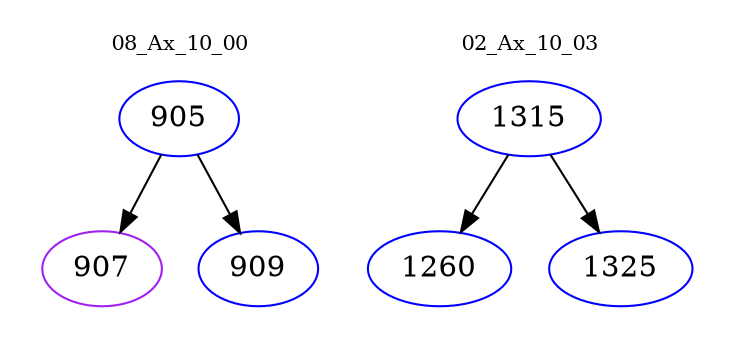 digraph{
subgraph cluster_0 {
color = white
label = "08_Ax_10_00";
fontsize=10;
T0_905 [label="905", color="blue"]
T0_905 -> T0_907 [color="black"]
T0_907 [label="907", color="purple"]
T0_905 -> T0_909 [color="black"]
T0_909 [label="909", color="blue"]
}
subgraph cluster_1 {
color = white
label = "02_Ax_10_03";
fontsize=10;
T1_1315 [label="1315", color="blue"]
T1_1315 -> T1_1260 [color="black"]
T1_1260 [label="1260", color="blue"]
T1_1315 -> T1_1325 [color="black"]
T1_1325 [label="1325", color="blue"]
}
}
